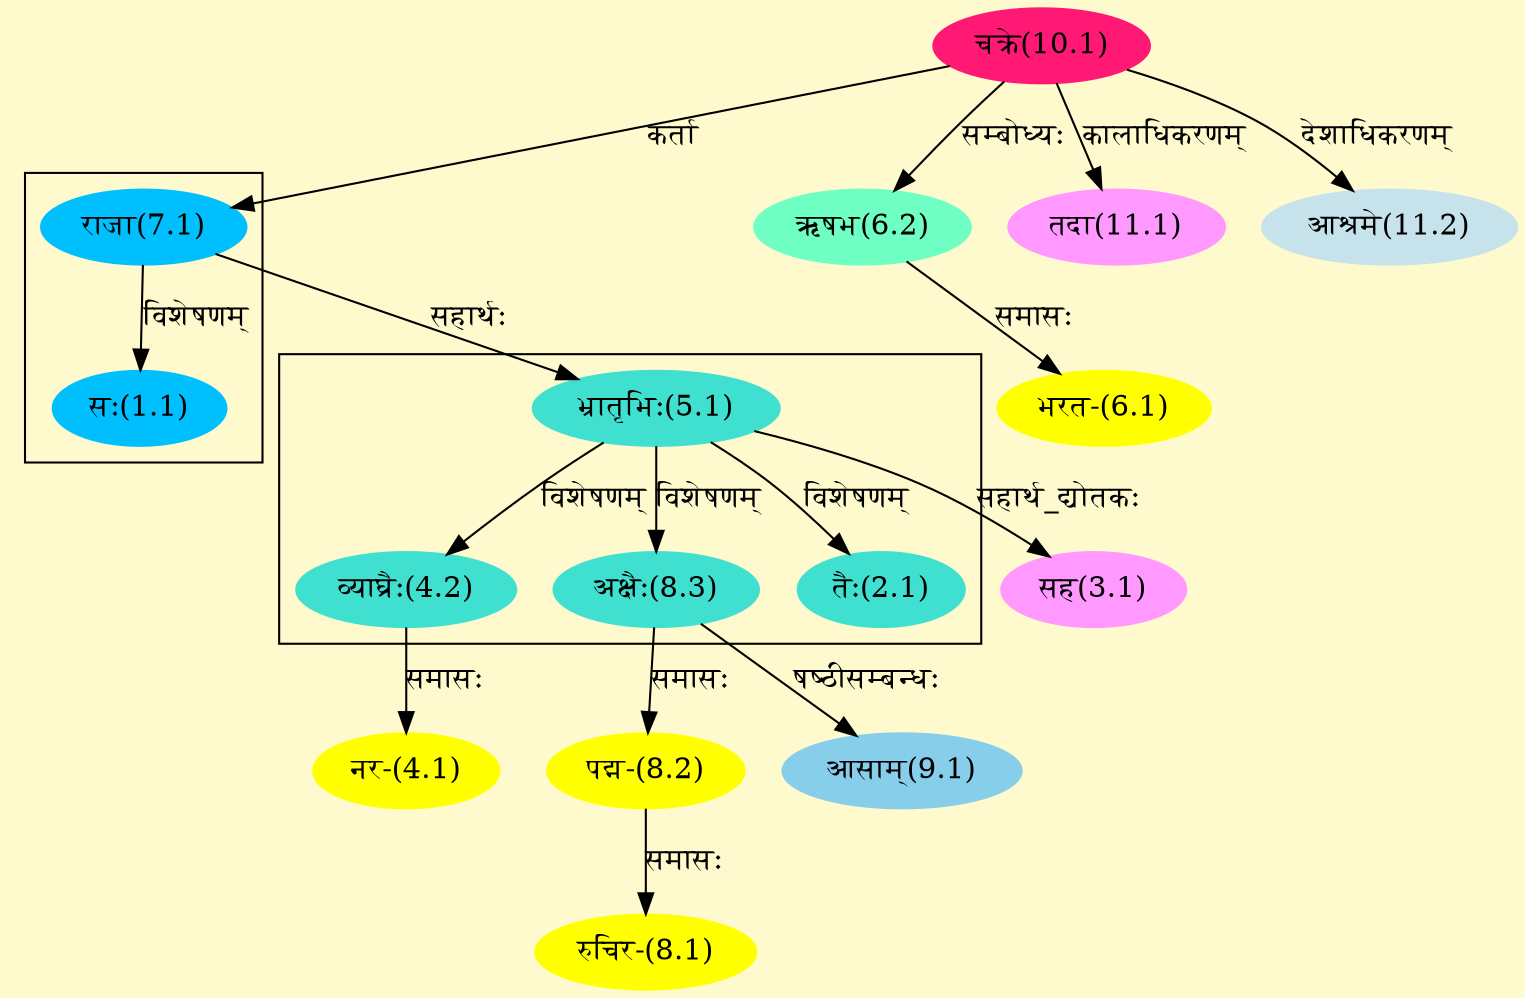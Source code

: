 digraph G{
rankdir=BT;
 compound=true;
 bgcolor="lemonchiffon1";

subgraph cluster_1{
Node1_1 [style=filled, color="#00BFFF" label = "सः(1.1)"]
Node7_1 [style=filled, color="#00BFFF" label = "राजा(7.1)"]

}

subgraph cluster_2{
Node2_1 [style=filled, color="#40E0D0" label = "तैः(2.1)"]
Node5_1 [style=filled, color="#40E0D0" label = "भ्रातृभिः(5.1)"]
Node4_2 [style=filled, color="#40E0D0" label = "व्याघ्रैः(4.2)"]
Node8_3 [style=filled, color="#40E0D0" label = "अक्षैः(8.3)"]

}
Node3_1 [style=filled, color="#FF99FF" label = "सह(3.1)"]
Node5_1 [style=filled, color="#40E0D0" label = "भ्रातृभिः(5.1)"]
Node4_1 [style=filled, color="#FFFF00" label = "नर-(4.1)"]
Node4_2 [style=filled, color="#40E0D0" label = "व्याघ्रैः(4.2)"]
Node7_1 [style=filled, color="#00BFFF" label = "राजा(7.1)"]
Node6_1 [style=filled, color="#FFFF00" label = "भरत-(6.1)"]
Node6_2 [style=filled, color="#6FFFC3" label = "ऋषभ(6.2)"]
Node10_1 [style=filled, color="#FF1975" label = "चक्रे(10.1)"]
Node8_1 [style=filled, color="#FFFF00" label = "रुचिर-(8.1)"]
Node8_2 [style=filled, color="#FFFF00" label = "पद्म-(8.2)"]
Node8_3 [style=filled, color="#40E0D0" label = "अक्षैः(8.3)"]
Node9_1 [style=filled, color="#87CEEB" label = "आसाम्(9.1)"]
Node [style=filled, color="" label = "()"]
Node11_1 [style=filled, color="#FF99FF" label = "तदा(11.1)"]
Node11_2 [style=filled, color="#C6E2EB" label = "आश्रमे(11.2)"]
/* Start of Relations section */

Node1_1 -> Node7_1 [  label="विशेषणम्"  dir="back" ]
Node2_1 -> Node5_1 [  label="विशेषणम्"  dir="back" ]
Node3_1 -> Node5_1 [  label="सहार्थ_द्योतकः"  dir="back" ]
Node4_1 -> Node4_2 [  label="समासः"  dir="back" ]
Node4_2 -> Node5_1 [  label="विशेषणम्"  dir="back" ]
Node5_1 -> Node7_1 [  label="सहार्थः"  dir="back" ]
Node6_1 -> Node6_2 [  label="समासः"  dir="back" ]
Node6_2 -> Node10_1 [  label="सम्बोध्यः"  dir="back" ]
Node7_1 -> Node10_1 [  label="कर्ता"  dir="back" ]
Node8_1 -> Node8_2 [  label="समासः"  dir="back" ]
Node8_2 -> Node8_3 [  label="समासः"  dir="back" ]
Node8_3 -> Node5_1 [  label="विशेषणम्"  dir="back" ]
Node9_1 -> Node8_3 [  label="षष्ठीसम्बन्धः"  dir="back" ]
Node11_1 -> Node10_1 [  label="कालाधिकरणम्"  dir="back" ]
Node11_2 -> Node10_1 [  label="देशाधिकरणम्"  dir="back" ]
}

